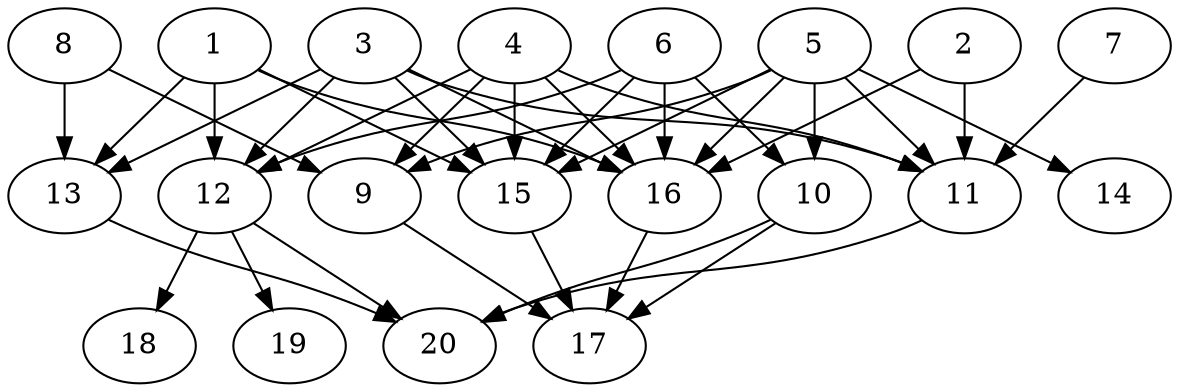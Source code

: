 // DAG automatically generated by daggen at Thu Oct  3 13:58:42 2019
// ./daggen --dot -n 20 --ccr 0.5 --fat 0.7 --regular 0.9 --density 0.7 --mindata 5242880 --maxdata 52428800 
digraph G {
  1 [size="89364480", alpha="0.13", expect_size="44682240"] 
  1 -> 12 [size ="44682240"]
  1 -> 13 [size ="44682240"]
  1 -> 15 [size ="44682240"]
  1 -> 16 [size ="44682240"]
  2 [size="87066624", alpha="0.17", expect_size="43533312"] 
  2 -> 11 [size ="43533312"]
  2 -> 16 [size ="43533312"]
  3 [size="39718912", alpha="0.13", expect_size="19859456"] 
  3 -> 11 [size ="19859456"]
  3 -> 12 [size ="19859456"]
  3 -> 13 [size ="19859456"]
  3 -> 15 [size ="19859456"]
  3 -> 16 [size ="19859456"]
  4 [size="27617280", alpha="0.20", expect_size="13808640"] 
  4 -> 9 [size ="13808640"]
  4 -> 11 [size ="13808640"]
  4 -> 12 [size ="13808640"]
  4 -> 15 [size ="13808640"]
  4 -> 16 [size ="13808640"]
  5 [size="102993920", alpha="0.02", expect_size="51496960"] 
  5 -> 9 [size ="51496960"]
  5 -> 10 [size ="51496960"]
  5 -> 11 [size ="51496960"]
  5 -> 14 [size ="51496960"]
  5 -> 15 [size ="51496960"]
  5 -> 16 [size ="51496960"]
  6 [size="39186432", alpha="0.09", expect_size="19593216"] 
  6 -> 10 [size ="19593216"]
  6 -> 12 [size ="19593216"]
  6 -> 15 [size ="19593216"]
  6 -> 16 [size ="19593216"]
  7 [size="90574848", alpha="0.02", expect_size="45287424"] 
  7 -> 11 [size ="45287424"]
  8 [size="25782272", alpha="0.08", expect_size="12891136"] 
  8 -> 9 [size ="12891136"]
  8 -> 13 [size ="12891136"]
  9 [size="57305088", alpha="0.15", expect_size="28652544"] 
  9 -> 17 [size ="28652544"]
  10 [size="92977152", alpha="0.14", expect_size="46488576"] 
  10 -> 17 [size ="46488576"]
  10 -> 20 [size ="46488576"]
  11 [size="94040064", alpha="0.00", expect_size="47020032"] 
  11 -> 20 [size ="47020032"]
  12 [size="61378560", alpha="0.13", expect_size="30689280"] 
  12 -> 18 [size ="30689280"]
  12 -> 19 [size ="30689280"]
  12 -> 20 [size ="30689280"]
  13 [size="49043456", alpha="0.02", expect_size="24521728"] 
  13 -> 20 [size ="24521728"]
  14 [size="18307072", alpha="0.15", expect_size="9153536"] 
  15 [size="17612800", alpha="0.14", expect_size="8806400"] 
  15 -> 17 [size ="8806400"]
  16 [size="27179008", alpha="0.08", expect_size="13589504"] 
  16 -> 17 [size ="13589504"]
  17 [size="69324800", alpha="0.03", expect_size="34662400"] 
  18 [size="79507456", alpha="0.01", expect_size="39753728"] 
  19 [size="22341632", alpha="0.05", expect_size="11170816"] 
  20 [size="91731968", alpha="0.00", expect_size="45865984"] 
}
